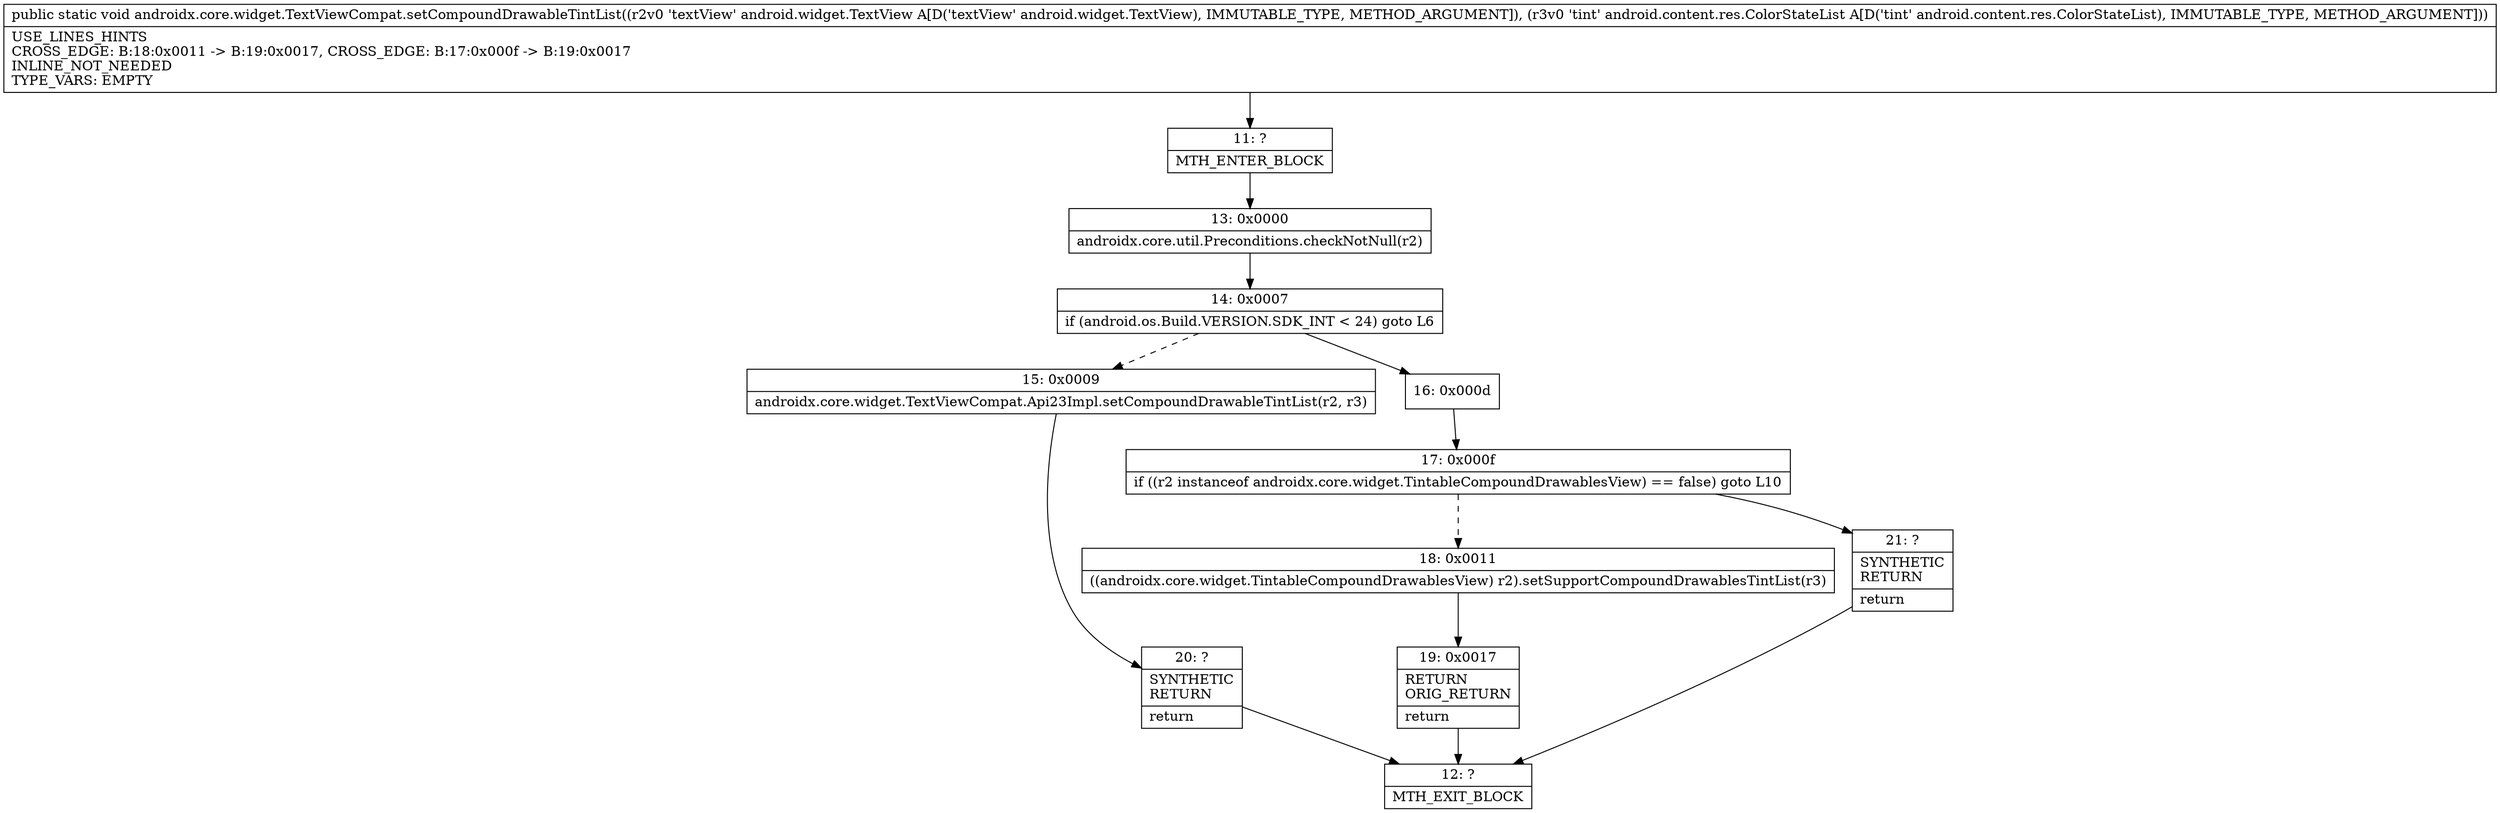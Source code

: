 digraph "CFG forandroidx.core.widget.TextViewCompat.setCompoundDrawableTintList(Landroid\/widget\/TextView;Landroid\/content\/res\/ColorStateList;)V" {
Node_11 [shape=record,label="{11\:\ ?|MTH_ENTER_BLOCK\l}"];
Node_13 [shape=record,label="{13\:\ 0x0000|androidx.core.util.Preconditions.checkNotNull(r2)\l}"];
Node_14 [shape=record,label="{14\:\ 0x0007|if (android.os.Build.VERSION.SDK_INT \< 24) goto L6\l}"];
Node_15 [shape=record,label="{15\:\ 0x0009|androidx.core.widget.TextViewCompat.Api23Impl.setCompoundDrawableTintList(r2, r3)\l}"];
Node_20 [shape=record,label="{20\:\ ?|SYNTHETIC\lRETURN\l|return\l}"];
Node_12 [shape=record,label="{12\:\ ?|MTH_EXIT_BLOCK\l}"];
Node_16 [shape=record,label="{16\:\ 0x000d}"];
Node_17 [shape=record,label="{17\:\ 0x000f|if ((r2 instanceof androidx.core.widget.TintableCompoundDrawablesView) == false) goto L10\l}"];
Node_18 [shape=record,label="{18\:\ 0x0011|((androidx.core.widget.TintableCompoundDrawablesView) r2).setSupportCompoundDrawablesTintList(r3)\l}"];
Node_19 [shape=record,label="{19\:\ 0x0017|RETURN\lORIG_RETURN\l|return\l}"];
Node_21 [shape=record,label="{21\:\ ?|SYNTHETIC\lRETURN\l|return\l}"];
MethodNode[shape=record,label="{public static void androidx.core.widget.TextViewCompat.setCompoundDrawableTintList((r2v0 'textView' android.widget.TextView A[D('textView' android.widget.TextView), IMMUTABLE_TYPE, METHOD_ARGUMENT]), (r3v0 'tint' android.content.res.ColorStateList A[D('tint' android.content.res.ColorStateList), IMMUTABLE_TYPE, METHOD_ARGUMENT]))  | USE_LINES_HINTS\lCROSS_EDGE: B:18:0x0011 \-\> B:19:0x0017, CROSS_EDGE: B:17:0x000f \-\> B:19:0x0017\lINLINE_NOT_NEEDED\lTYPE_VARS: EMPTY\l}"];
MethodNode -> Node_11;Node_11 -> Node_13;
Node_13 -> Node_14;
Node_14 -> Node_15[style=dashed];
Node_14 -> Node_16;
Node_15 -> Node_20;
Node_20 -> Node_12;
Node_16 -> Node_17;
Node_17 -> Node_18[style=dashed];
Node_17 -> Node_21;
Node_18 -> Node_19;
Node_19 -> Node_12;
Node_21 -> Node_12;
}

